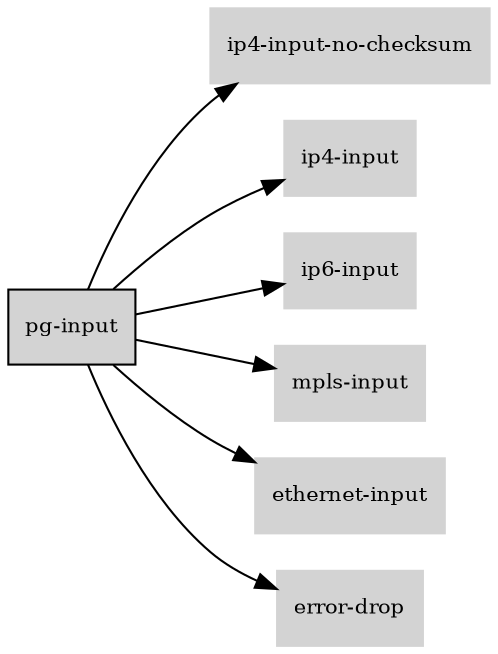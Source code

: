 digraph "pg_input_subgraph" {
  rankdir=LR;
  node [shape=box, style=filled, fontsize=10, color=lightgray, fontcolor=black, fillcolor=lightgray];
  "pg-input" [color=black, fontcolor=black, fillcolor=lightgray];
  edge [fontsize=8];
  "pg-input" -> "ip4-input-no-checksum";
  "pg-input" -> "ip4-input";
  "pg-input" -> "ip6-input";
  "pg-input" -> "mpls-input";
  "pg-input" -> "ethernet-input";
  "pg-input" -> "error-drop";
}
